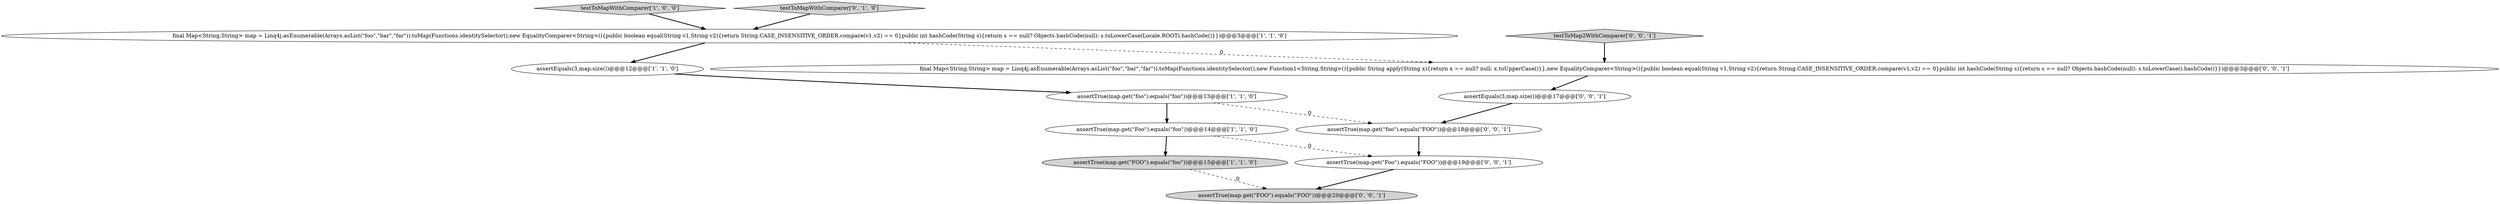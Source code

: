 digraph {
11 [style = filled, label = "final Map<String,String> map = Linq4j.asEnumerable(Arrays.asList(\"foo\",\"bar\",\"far\")).toMap(Functions.identitySelector(),new Function1<String,String>(){public String apply(String x){return x == null? null: x.toUpperCase()}},new EqualityComparer<String>(){public boolean equal(String v1,String v2){return String.CASE_INSENSITIVE_ORDER.compare(v1,v2) == 0}public int hashCode(String s){return s == null? Objects.hashCode(null): s.toLowerCase().hashCode()}})@@@3@@@['0', '0', '1']", fillcolor = white, shape = ellipse image = "AAA0AAABBB3BBB"];
5 [style = filled, label = "assertEquals(3,map.size())@@@12@@@['1', '1', '0']", fillcolor = white, shape = ellipse image = "AAA0AAABBB1BBB"];
7 [style = filled, label = "assertEquals(3,map.size())@@@17@@@['0', '0', '1']", fillcolor = white, shape = ellipse image = "AAA0AAABBB3BBB"];
3 [style = filled, label = "assertTrue(map.get(\"FOO\").equals(\"foo\"))@@@15@@@['1', '1', '0']", fillcolor = lightgray, shape = ellipse image = "AAA0AAABBB1BBB"];
1 [style = filled, label = "testToMapWithComparer['1', '0', '0']", fillcolor = lightgray, shape = diamond image = "AAA0AAABBB1BBB"];
4 [style = filled, label = "assertTrue(map.get(\"foo\").equals(\"foo\"))@@@13@@@['1', '1', '0']", fillcolor = white, shape = ellipse image = "AAA0AAABBB1BBB"];
9 [style = filled, label = "testToMap2WithComparer['0', '0', '1']", fillcolor = lightgray, shape = diamond image = "AAA0AAABBB3BBB"];
0 [style = filled, label = "final Map<String,String> map = Linq4j.asEnumerable(Arrays.asList(\"foo\",\"bar\",\"far\")).toMap(Functions.identitySelector(),new EqualityComparer<String>(){public boolean equal(String v1,String v2){return String.CASE_INSENSITIVE_ORDER.compare(v1,v2) == 0}public int hashCode(String s){return s == null? Objects.hashCode(null): s.toLowerCase(Locale.ROOT).hashCode()}})@@@3@@@['1', '1', '0']", fillcolor = white, shape = ellipse image = "AAA0AAABBB1BBB"];
12 [style = filled, label = "assertTrue(map.get(\"Foo\").equals(\"FOO\"))@@@19@@@['0', '0', '1']", fillcolor = white, shape = ellipse image = "AAA0AAABBB3BBB"];
6 [style = filled, label = "testToMapWithComparer['0', '1', '0']", fillcolor = lightgray, shape = diamond image = "AAA0AAABBB2BBB"];
8 [style = filled, label = "assertTrue(map.get(\"foo\").equals(\"FOO\"))@@@18@@@['0', '0', '1']", fillcolor = white, shape = ellipse image = "AAA0AAABBB3BBB"];
2 [style = filled, label = "assertTrue(map.get(\"Foo\").equals(\"foo\"))@@@14@@@['1', '1', '0']", fillcolor = white, shape = ellipse image = "AAA0AAABBB1BBB"];
10 [style = filled, label = "assertTrue(map.get(\"FOO\").equals(\"FOO\"))@@@20@@@['0', '0', '1']", fillcolor = lightgray, shape = ellipse image = "AAA0AAABBB3BBB"];
6->0 [style = bold, label=""];
12->10 [style = bold, label=""];
0->11 [style = dashed, label="0"];
0->5 [style = bold, label=""];
7->8 [style = bold, label=""];
9->11 [style = bold, label=""];
1->0 [style = bold, label=""];
11->7 [style = bold, label=""];
8->12 [style = bold, label=""];
4->8 [style = dashed, label="0"];
2->12 [style = dashed, label="0"];
5->4 [style = bold, label=""];
4->2 [style = bold, label=""];
2->3 [style = bold, label=""];
3->10 [style = dashed, label="0"];
}
